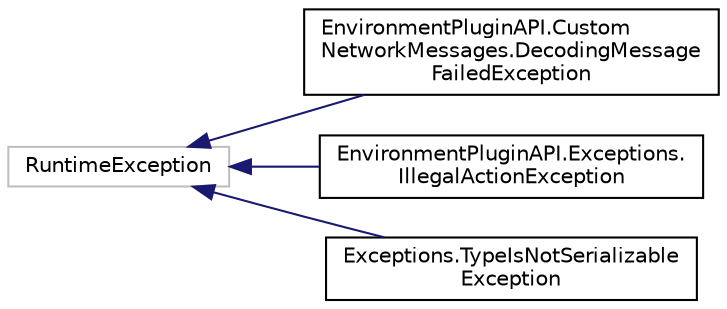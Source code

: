 digraph "Graphical Class Hierarchy"
{
  edge [fontname="Helvetica",fontsize="10",labelfontname="Helvetica",labelfontsize="10"];
  node [fontname="Helvetica",fontsize="10",shape=record];
  rankdir="LR";
  Node1 [label="RuntimeException",height=0.2,width=0.4,color="grey75", fillcolor="white", style="filled"];
  Node1 -> Node2 [dir="back",color="midnightblue",fontsize="10",style="solid",fontname="Helvetica"];
  Node2 [label="EnvironmentPluginAPI.Custom\lNetworkMessages.DecodingMessage\lFailedException",height=0.2,width=0.4,color="black", fillcolor="white", style="filled",URL="$class_environment_plugin_a_p_i_1_1_custom_network_messages_1_1_decoding_message_failed_exception.html"];
  Node1 -> Node3 [dir="back",color="midnightblue",fontsize="10",style="solid",fontname="Helvetica"];
  Node3 [label="EnvironmentPluginAPI.Exceptions.\lIllegalActionException",height=0.2,width=0.4,color="black", fillcolor="white", style="filled",URL="$class_environment_plugin_a_p_i_1_1_exceptions_1_1_illegal_action_exception.html"];
  Node1 -> Node4 [dir="back",color="midnightblue",fontsize="10",style="solid",fontname="Helvetica"];
  Node4 [label="Exceptions.TypeIsNotSerializable\lException",height=0.2,width=0.4,color="black", fillcolor="white", style="filled",URL="$class_exceptions_1_1_type_is_not_serializable_exception.html"];
}
